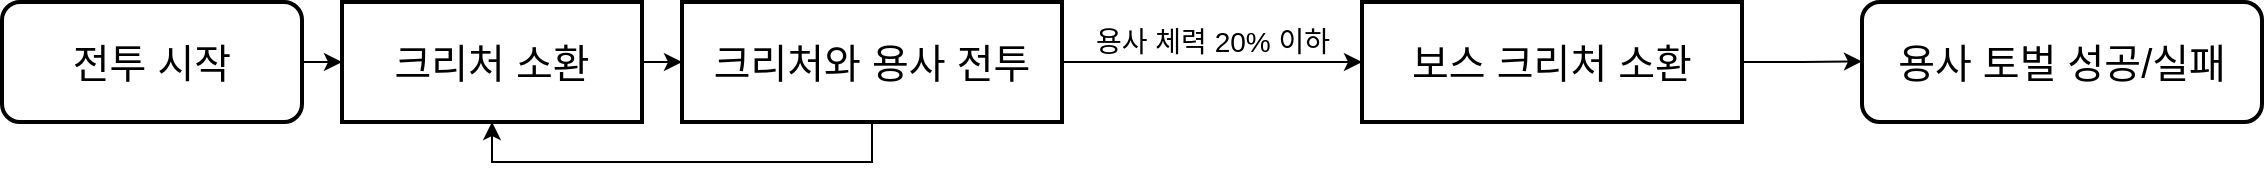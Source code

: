 <mxfile version="24.3.1" type="device">
  <diagram name="페이지-1" id="uv1oUoUO1nbBJa6IVhSF">
    <mxGraphModel dx="1958" dy="1616" grid="1" gridSize="10" guides="1" tooltips="1" connect="1" arrows="1" fold="1" page="1" pageScale="1" pageWidth="827" pageHeight="1169" math="0" shadow="0">
      <root>
        <mxCell id="0" />
        <mxCell id="1" parent="0" />
        <mxCell id="FkuN128y3V-QFinZ5l_d-1" value="&lt;font style=&quot;font-size: 20px;&quot;&gt;전투 시작&lt;/font&gt;" style="rounded=1;whiteSpace=wrap;html=1;strokeWidth=2;" vertex="1" parent="1">
          <mxGeometry x="-190" y="320" width="150" height="60" as="geometry" />
        </mxCell>
        <mxCell id="FkuN128y3V-QFinZ5l_d-4" value="&lt;font style=&quot;font-size: 20px;&quot;&gt;크리처 소환&lt;/font&gt;" style="rounded=0;whiteSpace=wrap;html=1;strokeWidth=2;" vertex="1" parent="1">
          <mxGeometry x="-20" y="320" width="150" height="60" as="geometry" />
        </mxCell>
        <mxCell id="FkuN128y3V-QFinZ5l_d-15" style="edgeStyle=orthogonalEdgeStyle;rounded=0;orthogonalLoop=1;jettySize=auto;html=1;exitX=1;exitY=0.5;exitDx=0;exitDy=0;entryX=0;entryY=0.5;entryDx=0;entryDy=0;" edge="1" parent="1" source="FkuN128y3V-QFinZ5l_d-5" target="FkuN128y3V-QFinZ5l_d-14">
          <mxGeometry relative="1" as="geometry" />
        </mxCell>
        <mxCell id="FkuN128y3V-QFinZ5l_d-16" value="&lt;font style=&quot;font-size: 14px;&quot;&gt;용사 체력 20% 이하&lt;/font&gt;" style="edgeLabel;html=1;align=center;verticalAlign=middle;resizable=0;points=[];" vertex="1" connectable="0" parent="FkuN128y3V-QFinZ5l_d-15">
          <mxGeometry x="0.043" y="3" relative="1" as="geometry">
            <mxPoint x="-3" y="-7" as="offset" />
          </mxGeometry>
        </mxCell>
        <mxCell id="FkuN128y3V-QFinZ5l_d-19" style="edgeStyle=orthogonalEdgeStyle;rounded=0;orthogonalLoop=1;jettySize=auto;html=1;exitX=0.5;exitY=1;exitDx=0;exitDy=0;entryX=0.5;entryY=1;entryDx=0;entryDy=0;" edge="1" parent="1" source="FkuN128y3V-QFinZ5l_d-5" target="FkuN128y3V-QFinZ5l_d-4">
          <mxGeometry relative="1" as="geometry" />
        </mxCell>
        <mxCell id="FkuN128y3V-QFinZ5l_d-5" value="&lt;span style=&quot;font-size: 20px;&quot;&gt;크리처와 용사 전투&lt;/span&gt;" style="rounded=0;whiteSpace=wrap;html=1;strokeWidth=2;" vertex="1" parent="1">
          <mxGeometry x="150" y="320" width="190" height="60" as="geometry" />
        </mxCell>
        <mxCell id="FkuN128y3V-QFinZ5l_d-6" value="" style="endArrow=classic;html=1;rounded=0;exitX=1;exitY=0.5;exitDx=0;exitDy=0;" edge="1" parent="1" source="FkuN128y3V-QFinZ5l_d-1" target="FkuN128y3V-QFinZ5l_d-4">
          <mxGeometry width="50" height="50" relative="1" as="geometry">
            <mxPoint x="160" y="440" as="sourcePoint" />
            <mxPoint x="210" y="390" as="targetPoint" />
          </mxGeometry>
        </mxCell>
        <mxCell id="FkuN128y3V-QFinZ5l_d-9" value="" style="endArrow=classic;html=1;rounded=0;exitX=1;exitY=0.5;exitDx=0;exitDy=0;entryX=0;entryY=0.5;entryDx=0;entryDy=0;" edge="1" parent="1" source="FkuN128y3V-QFinZ5l_d-4" target="FkuN128y3V-QFinZ5l_d-5">
          <mxGeometry width="50" height="50" relative="1" as="geometry">
            <mxPoint x="155" y="270" as="sourcePoint" />
            <mxPoint x="-36" y="336" as="targetPoint" />
          </mxGeometry>
        </mxCell>
        <mxCell id="FkuN128y3V-QFinZ5l_d-20" style="edgeStyle=orthogonalEdgeStyle;rounded=0;orthogonalLoop=1;jettySize=auto;html=1;exitX=1;exitY=0.5;exitDx=0;exitDy=0;" edge="1" parent="1" source="FkuN128y3V-QFinZ5l_d-14">
          <mxGeometry relative="1" as="geometry">
            <mxPoint x="740" y="349.714" as="targetPoint" />
          </mxGeometry>
        </mxCell>
        <mxCell id="FkuN128y3V-QFinZ5l_d-14" value="&lt;span style=&quot;font-size: 20px;&quot;&gt;보스 크리처 소환&lt;/span&gt;" style="rounded=0;whiteSpace=wrap;html=1;strokeWidth=2;" vertex="1" parent="1">
          <mxGeometry x="490" y="320" width="190" height="60" as="geometry" />
        </mxCell>
        <mxCell id="FkuN128y3V-QFinZ5l_d-22" value="&lt;font style=&quot;font-size: 20px;&quot;&gt;용사 토벌 성공/실패&lt;/font&gt;" style="rounded=1;whiteSpace=wrap;html=1;strokeWidth=2;" vertex="1" parent="1">
          <mxGeometry x="740" y="320" width="200" height="60" as="geometry" />
        </mxCell>
      </root>
    </mxGraphModel>
  </diagram>
</mxfile>
